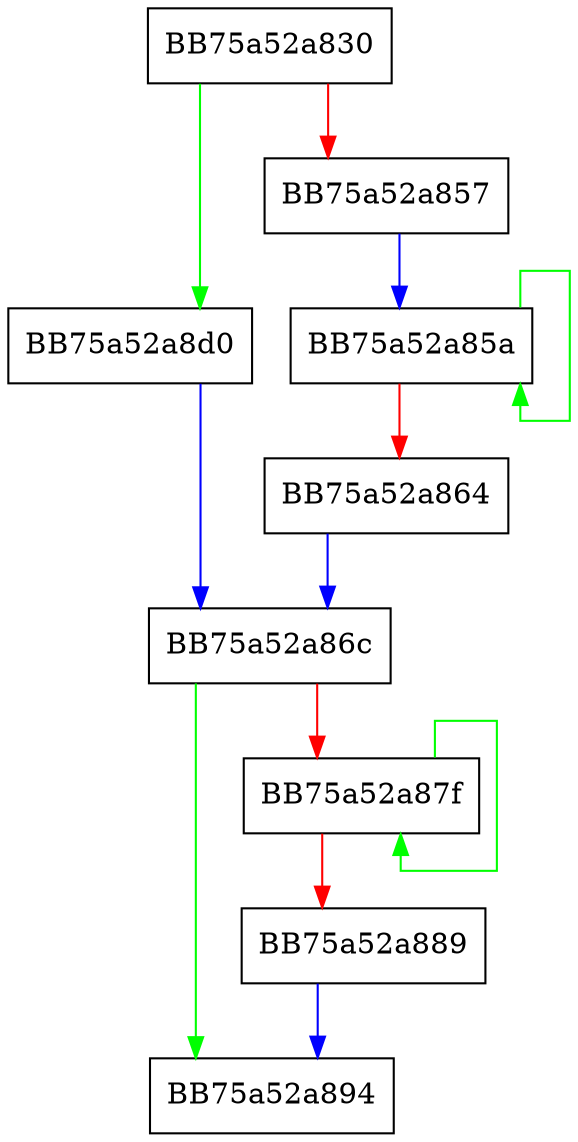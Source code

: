 digraph WPP_SF_SS {
  node [shape="box"];
  graph [splines=ortho];
  BB75a52a830 -> BB75a52a8d0 [color="green"];
  BB75a52a830 -> BB75a52a857 [color="red"];
  BB75a52a857 -> BB75a52a85a [color="blue"];
  BB75a52a85a -> BB75a52a85a [color="green"];
  BB75a52a85a -> BB75a52a864 [color="red"];
  BB75a52a864 -> BB75a52a86c [color="blue"];
  BB75a52a86c -> BB75a52a894 [color="green"];
  BB75a52a86c -> BB75a52a87f [color="red"];
  BB75a52a87f -> BB75a52a87f [color="green"];
  BB75a52a87f -> BB75a52a889 [color="red"];
  BB75a52a889 -> BB75a52a894 [color="blue"];
  BB75a52a8d0 -> BB75a52a86c [color="blue"];
}